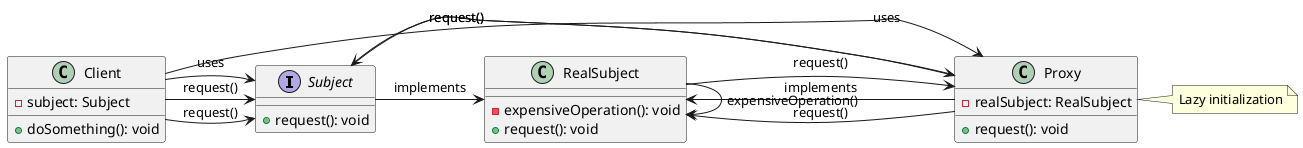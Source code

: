 @startuml
interface Subject {
    + request(): void
}

class RealSubject {
    - expensiveOperation(): void
    + request(): void
}

class Proxy {
    - realSubject: RealSubject
    + request(): void
}

class Client {
    - subject: Subject
    + doSomething(): void
}

Client -> Subject: uses
Subject -> RealSubject: implements
Proxy -> RealSubject: implements
Client -> Proxy: uses

note right of Proxy: Lazy initialization

Client -> Subject: request()
Subject -> Proxy: request()
Proxy -> RealSubject: request()
RealSubject -> RealSubject: expensiveOperation()
RealSubject -> Proxy: request()
Proxy -> Subject: request()
Client -> Subject: request()

@enduml